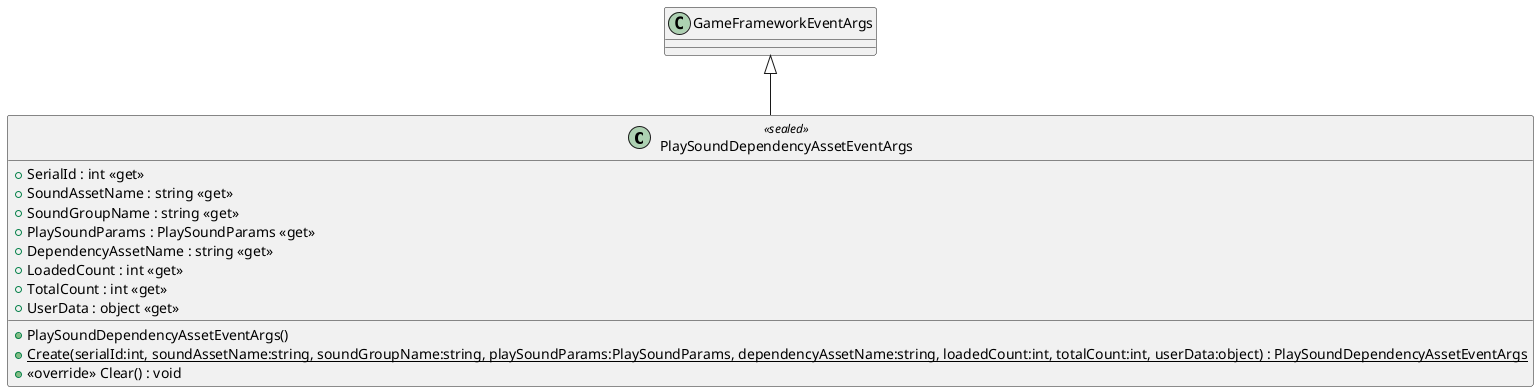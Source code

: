 @startuml
class PlaySoundDependencyAssetEventArgs <<sealed>> {
    + PlaySoundDependencyAssetEventArgs()
    + SerialId : int <<get>>
    + SoundAssetName : string <<get>>
    + SoundGroupName : string <<get>>
    + PlaySoundParams : PlaySoundParams <<get>>
    + DependencyAssetName : string <<get>>
    + LoadedCount : int <<get>>
    + TotalCount : int <<get>>
    + UserData : object <<get>>
    + {static} Create(serialId:int, soundAssetName:string, soundGroupName:string, playSoundParams:PlaySoundParams, dependencyAssetName:string, loadedCount:int, totalCount:int, userData:object) : PlaySoundDependencyAssetEventArgs
    + <<override>> Clear() : void
}
GameFrameworkEventArgs <|-- PlaySoundDependencyAssetEventArgs
@enduml
